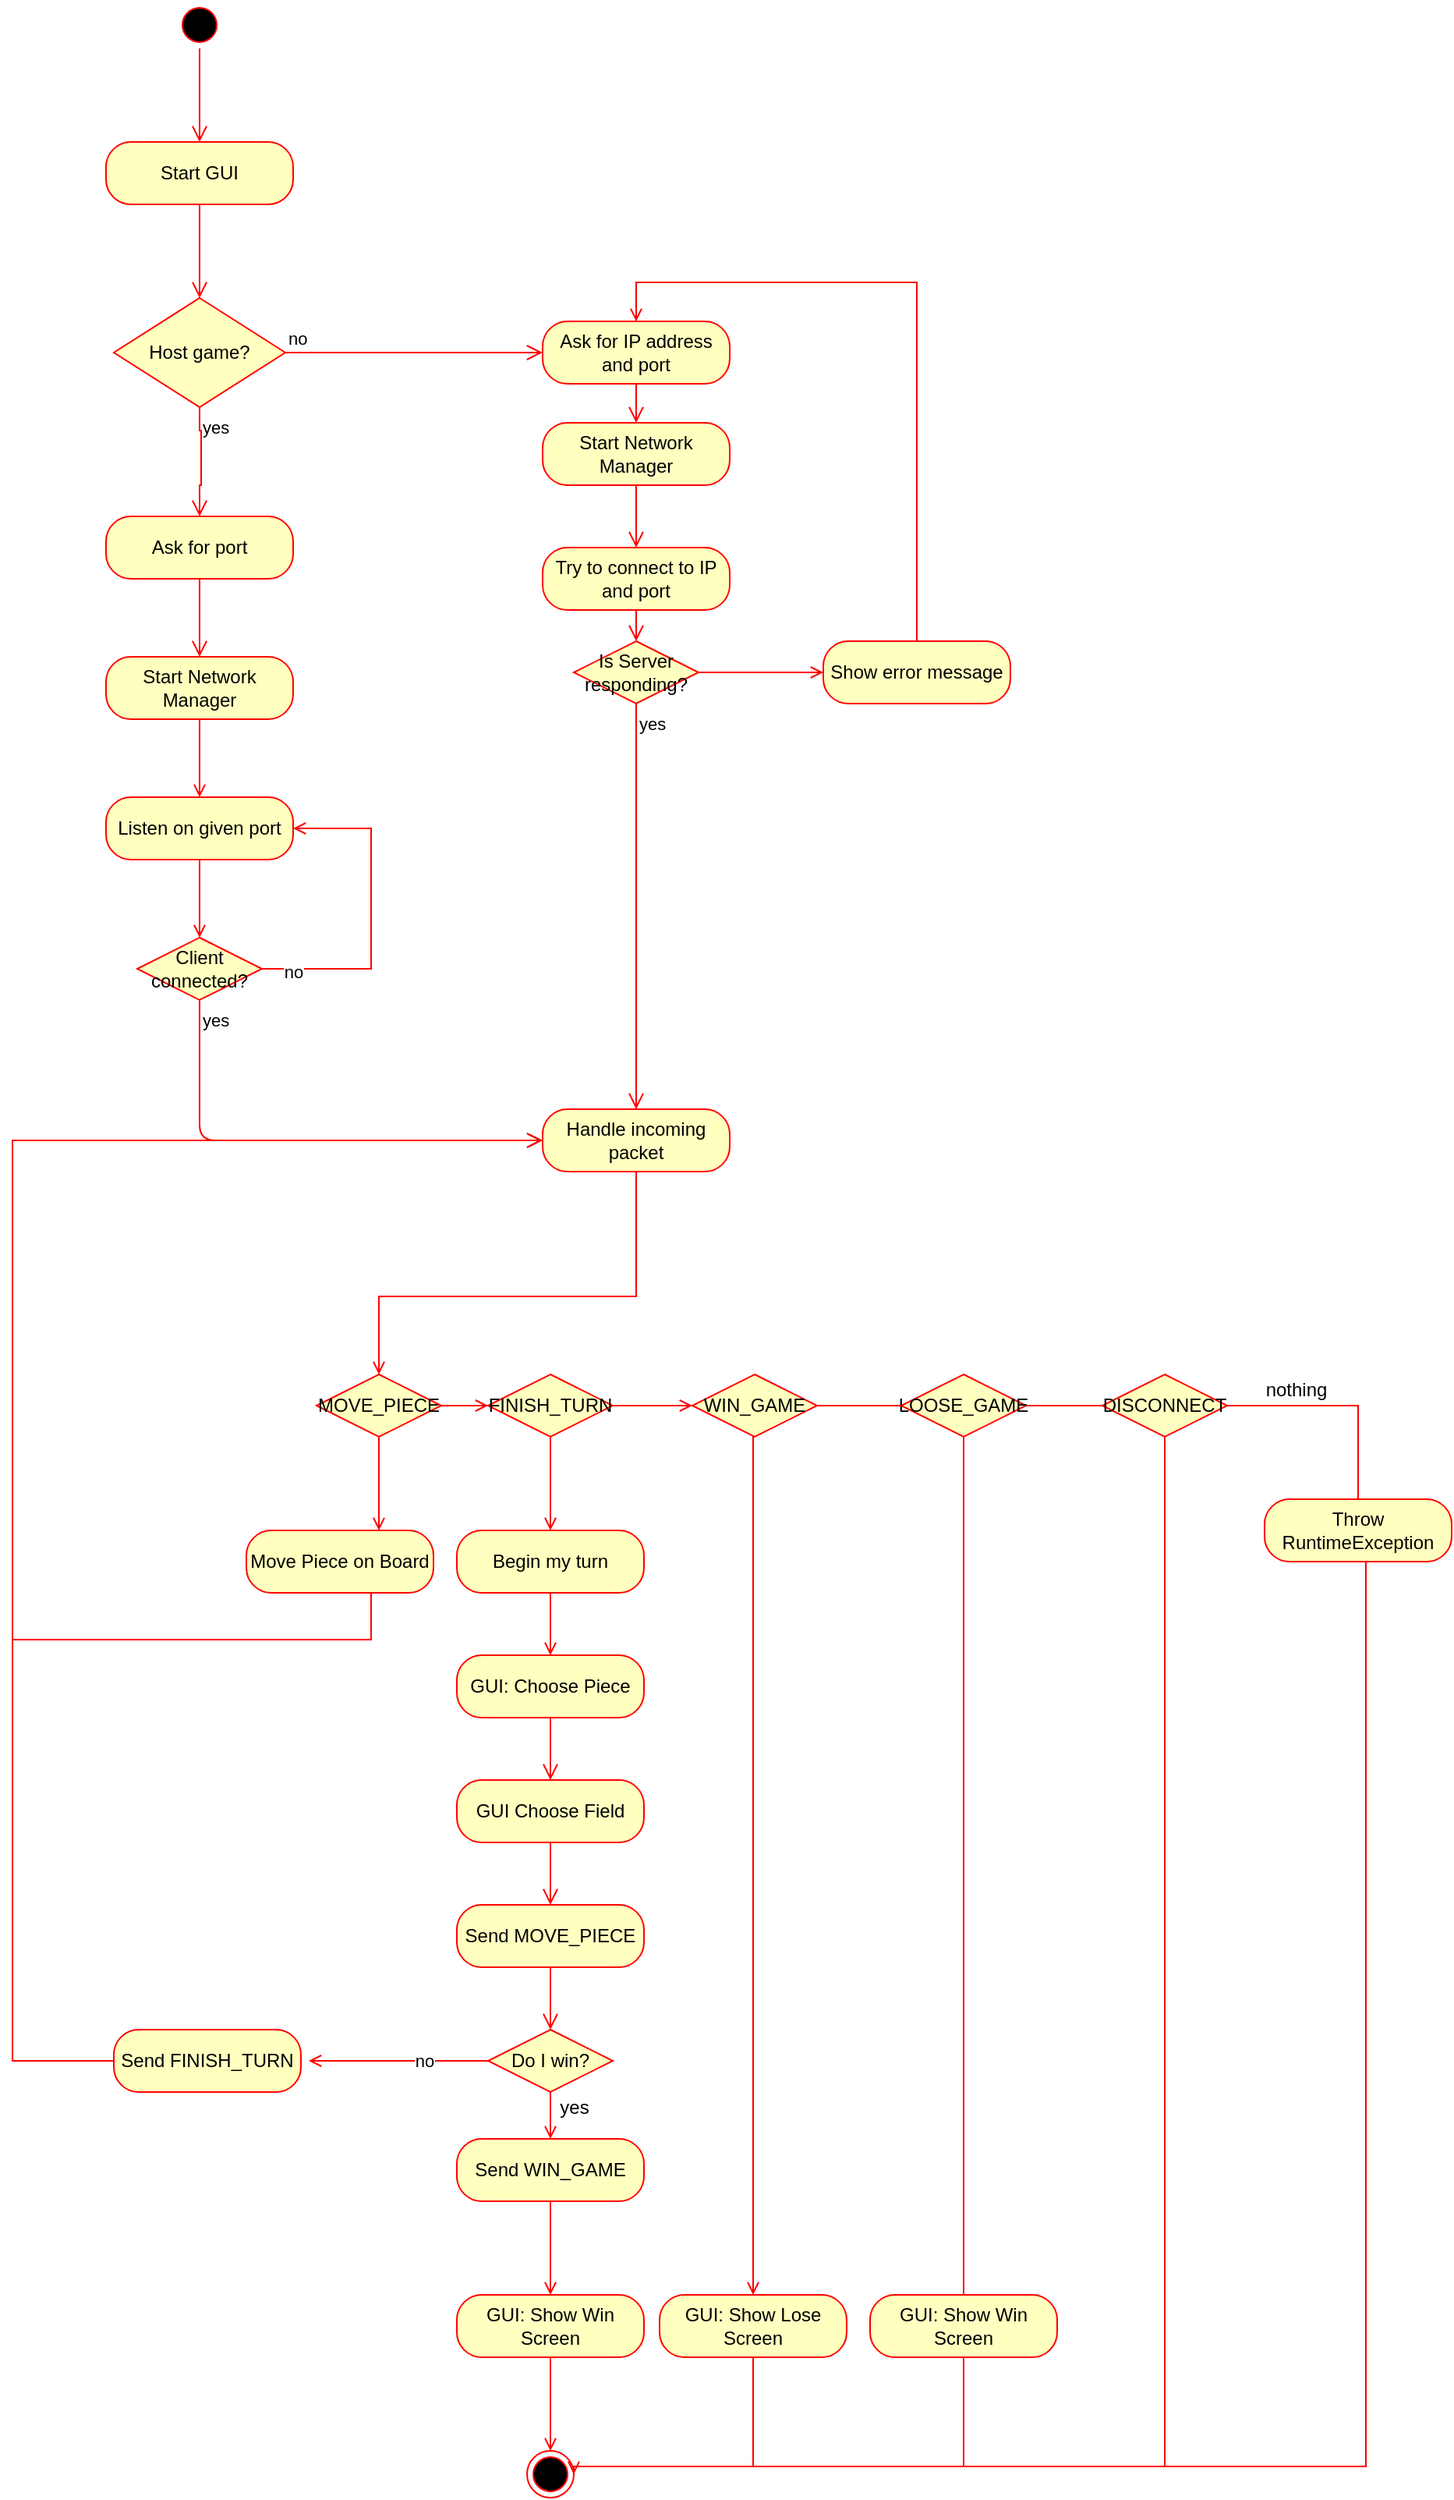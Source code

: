 <mxfile version="15.7.3" type="device"><diagram id="NnzVPqjJ8MZfZgNgAsYG" name="Page-1"><mxGraphModel dx="1422" dy="839" grid="1" gridSize="10" guides="1" tooltips="1" connect="1" arrows="1" fold="1" page="1" pageScale="1" pageWidth="827" pageHeight="1169" math="0" shadow="0"><root><mxCell id="0"/><mxCell id="1" parent="0"/><mxCell id="nHDjjQNSTYkKsxasLzJI-1" value="" style="ellipse;html=1;shape=startState;fillColor=#000000;strokeColor=#ff0000;" parent="1" vertex="1"><mxGeometry x="445" y="300" width="30" height="30" as="geometry"/></mxCell><mxCell id="nHDjjQNSTYkKsxasLzJI-2" value="" style="edgeStyle=orthogonalEdgeStyle;html=1;verticalAlign=bottom;endArrow=open;endSize=8;strokeColor=#ff0000;rounded=0;" parent="1" source="nHDjjQNSTYkKsxasLzJI-1" edge="1"><mxGeometry relative="1" as="geometry"><mxPoint x="460" y="390" as="targetPoint"/></mxGeometry></mxCell><mxCell id="nHDjjQNSTYkKsxasLzJI-3" value="" style="ellipse;html=1;shape=endState;fillColor=#000000;strokeColor=#ff0000;" parent="1" vertex="1"><mxGeometry x="670" y="1870" width="30" height="30" as="geometry"/></mxCell><mxCell id="nHDjjQNSTYkKsxasLzJI-4" value="Start GUI" style="rounded=1;whiteSpace=wrap;html=1;arcSize=40;fontColor=#000000;fillColor=#ffffc0;strokeColor=#ff0000;" parent="1" vertex="1"><mxGeometry x="400" y="390" width="120" height="40" as="geometry"/></mxCell><mxCell id="nHDjjQNSTYkKsxasLzJI-5" value="" style="edgeStyle=orthogonalEdgeStyle;html=1;verticalAlign=bottom;endArrow=open;endSize=8;strokeColor=#ff0000;rounded=0;" parent="1" source="nHDjjQNSTYkKsxasLzJI-4" edge="1"><mxGeometry relative="1" as="geometry"><mxPoint x="460" y="490" as="targetPoint"/></mxGeometry></mxCell><mxCell id="nHDjjQNSTYkKsxasLzJI-6" value="Host game?" style="rhombus;whiteSpace=wrap;html=1;fillColor=#ffffc0;strokeColor=#ff0000;" parent="1" vertex="1"><mxGeometry x="405" y="490" width="110" height="70" as="geometry"/></mxCell><mxCell id="nHDjjQNSTYkKsxasLzJI-7" value="no" style="edgeStyle=orthogonalEdgeStyle;html=1;align=left;verticalAlign=bottom;endArrow=open;endSize=8;strokeColor=#ff0000;rounded=0;entryX=0;entryY=0.5;entryDx=0;entryDy=0;" parent="1" source="nHDjjQNSTYkKsxasLzJI-6" target="nHDjjQNSTYkKsxasLzJI-24" edge="1"><mxGeometry x="-1" relative="1" as="geometry"><mxPoint x="610" y="525" as="targetPoint"/></mxGeometry></mxCell><mxCell id="nHDjjQNSTYkKsxasLzJI-8" value="yes" style="edgeStyle=orthogonalEdgeStyle;html=1;align=left;verticalAlign=top;endArrow=open;endSize=8;strokeColor=#ff0000;rounded=0;entryX=0.5;entryY=0;entryDx=0;entryDy=0;" parent="1" source="nHDjjQNSTYkKsxasLzJI-6" target="nHDjjQNSTYkKsxasLzJI-11" edge="1"><mxGeometry x="-1" relative="1" as="geometry"><mxPoint x="461" y="590" as="targetPoint"/><Array as="points"><mxPoint x="460" y="575"/><mxPoint x="461" y="575"/><mxPoint x="461" y="610"/><mxPoint x="460" y="610"/></Array></mxGeometry></mxCell><mxCell id="nHDjjQNSTYkKsxasLzJI-11" value="Ask for port" style="rounded=1;whiteSpace=wrap;html=1;arcSize=40;fontColor=#000000;fillColor=#ffffc0;strokeColor=#ff0000;" parent="1" vertex="1"><mxGeometry x="400" y="630" width="120" height="40" as="geometry"/></mxCell><mxCell id="nHDjjQNSTYkKsxasLzJI-12" value="" style="edgeStyle=orthogonalEdgeStyle;html=1;verticalAlign=bottom;endArrow=open;endSize=8;strokeColor=#ff0000;exitX=0.5;exitY=1;exitDx=0;exitDy=0;entryX=0.5;entryY=0;entryDx=0;entryDy=0;" parent="1" source="nHDjjQNSTYkKsxasLzJI-11" target="nHDjjQNSTYkKsxasLzJI-13" edge="1"><mxGeometry relative="1" as="geometry"><mxPoint x="460" y="840" as="targetPoint"/><Array as="points"/></mxGeometry></mxCell><mxCell id="nHDjjQNSTYkKsxasLzJI-17" style="edgeStyle=orthogonalEdgeStyle;rounded=0;orthogonalLoop=1;jettySize=auto;html=1;entryX=0.5;entryY=0;entryDx=0;entryDy=0;strokeColor=#FF0000;endArrow=open;endFill=0;" parent="1" source="nHDjjQNSTYkKsxasLzJI-13" target="nHDjjQNSTYkKsxasLzJI-15" edge="1"><mxGeometry relative="1" as="geometry"/></mxCell><mxCell id="nHDjjQNSTYkKsxasLzJI-13" value="Start Network Manager" style="rounded=1;whiteSpace=wrap;html=1;arcSize=40;fontColor=#000000;fillColor=#ffffc0;strokeColor=#ff0000;" parent="1" vertex="1"><mxGeometry x="400" y="720" width="120" height="40" as="geometry"/></mxCell><mxCell id="nHDjjQNSTYkKsxasLzJI-21" style="edgeStyle=orthogonalEdgeStyle;rounded=0;orthogonalLoop=1;jettySize=auto;html=1;entryX=0.5;entryY=0;entryDx=0;entryDy=0;endArrow=open;endFill=0;strokeColor=#FF0000;" parent="1" source="nHDjjQNSTYkKsxasLzJI-15" target="nHDjjQNSTYkKsxasLzJI-18" edge="1"><mxGeometry relative="1" as="geometry"/></mxCell><mxCell id="nHDjjQNSTYkKsxasLzJI-15" value="Listen on given port" style="rounded=1;whiteSpace=wrap;html=1;arcSize=40;fontColor=#000000;fillColor=#ffffc0;strokeColor=#ff0000;" parent="1" vertex="1"><mxGeometry x="400" y="810" width="120" height="40" as="geometry"/></mxCell><mxCell id="nHDjjQNSTYkKsxasLzJI-22" style="edgeStyle=orthogonalEdgeStyle;rounded=0;orthogonalLoop=1;jettySize=auto;html=1;endArrow=open;endFill=0;strokeColor=#FF0000;entryX=1;entryY=0.5;entryDx=0;entryDy=0;exitX=1;exitY=0.5;exitDx=0;exitDy=0;" parent="1" source="nHDjjQNSTYkKsxasLzJI-18" target="nHDjjQNSTYkKsxasLzJI-15" edge="1"><mxGeometry relative="1" as="geometry"><mxPoint x="590" y="830" as="targetPoint"/><Array as="points"><mxPoint x="570" y="920"/><mxPoint x="570" y="830"/></Array></mxGeometry></mxCell><mxCell id="nHDjjQNSTYkKsxasLzJI-23" value="&lt;div&gt;no&lt;/div&gt;" style="edgeLabel;html=1;align=center;verticalAlign=middle;resizable=0;points=[];" parent="nHDjjQNSTYkKsxasLzJI-22" vertex="1" connectable="0"><mxGeometry x="-0.809" y="-2" relative="1" as="geometry"><mxPoint as="offset"/></mxGeometry></mxCell><mxCell id="nHDjjQNSTYkKsxasLzJI-18" value="Client connected?" style="rhombus;whiteSpace=wrap;html=1;fillColor=#ffffc0;strokeColor=#ff0000;" parent="1" vertex="1"><mxGeometry x="420" y="900" width="80" height="40" as="geometry"/></mxCell><mxCell id="nHDjjQNSTYkKsxasLzJI-20" value="yes" style="edgeStyle=orthogonalEdgeStyle;html=1;align=left;verticalAlign=top;endArrow=open;endSize=8;strokeColor=#ff0000;entryX=0;entryY=0.5;entryDx=0;entryDy=0;" parent="1" source="nHDjjQNSTYkKsxasLzJI-18" target="nHDjjQNSTYkKsxasLzJI-37" edge="1"><mxGeometry x="-1" relative="1" as="geometry"><mxPoint x="460" y="1030" as="targetPoint"/><Array as="points"><mxPoint x="460" y="1030"/></Array></mxGeometry></mxCell><mxCell id="nHDjjQNSTYkKsxasLzJI-24" value="Ask for IP address and port" style="rounded=1;whiteSpace=wrap;html=1;arcSize=40;fontColor=#000000;fillColor=#ffffc0;strokeColor=#ff0000;" parent="1" vertex="1"><mxGeometry x="680" y="505" width="120" height="40" as="geometry"/></mxCell><mxCell id="nHDjjQNSTYkKsxasLzJI-25" value="" style="edgeStyle=orthogonalEdgeStyle;html=1;verticalAlign=bottom;endArrow=open;endSize=8;strokeColor=#ff0000;" parent="1" source="nHDjjQNSTYkKsxasLzJI-24" target="nHDjjQNSTYkKsxasLzJI-26" edge="1"><mxGeometry relative="1" as="geometry"><mxPoint x="740" y="590" as="targetPoint"/></mxGeometry></mxCell><mxCell id="nHDjjQNSTYkKsxasLzJI-26" value="Start Network Manager" style="rounded=1;whiteSpace=wrap;html=1;arcSize=40;fontColor=#000000;fillColor=#ffffc0;strokeColor=#ff0000;" parent="1" vertex="1"><mxGeometry x="680" y="570" width="120" height="40" as="geometry"/></mxCell><mxCell id="nHDjjQNSTYkKsxasLzJI-27" value="" style="edgeStyle=orthogonalEdgeStyle;html=1;verticalAlign=bottom;endArrow=open;endSize=8;strokeColor=#ff0000;" parent="1" source="nHDjjQNSTYkKsxasLzJI-26" target="nHDjjQNSTYkKsxasLzJI-28" edge="1"><mxGeometry relative="1" as="geometry"><mxPoint x="740" y="670" as="targetPoint"/></mxGeometry></mxCell><mxCell id="nHDjjQNSTYkKsxasLzJI-28" value="Try to connect to IP and port" style="rounded=1;whiteSpace=wrap;html=1;arcSize=40;fontColor=#000000;fillColor=#ffffc0;strokeColor=#ff0000;" parent="1" vertex="1"><mxGeometry x="680" y="650" width="120" height="40" as="geometry"/></mxCell><mxCell id="nHDjjQNSTYkKsxasLzJI-29" value="" style="edgeStyle=orthogonalEdgeStyle;html=1;verticalAlign=bottom;endArrow=open;endSize=8;strokeColor=#ff0000;" parent="1" source="nHDjjQNSTYkKsxasLzJI-28" target="nHDjjQNSTYkKsxasLzJI-30" edge="1"><mxGeometry relative="1" as="geometry"><mxPoint x="740" y="730" as="targetPoint"/></mxGeometry></mxCell><mxCell id="nHDjjQNSTYkKsxasLzJI-35" style="edgeStyle=orthogonalEdgeStyle;rounded=0;orthogonalLoop=1;jettySize=auto;html=1;entryX=0;entryY=0.5;entryDx=0;entryDy=0;endArrow=open;endFill=0;strokeColor=#FF0000;" parent="1" source="nHDjjQNSTYkKsxasLzJI-30" target="nHDjjQNSTYkKsxasLzJI-33" edge="1"><mxGeometry relative="1" as="geometry"/></mxCell><mxCell id="nHDjjQNSTYkKsxasLzJI-30" value="Is Server responding?" style="rhombus;whiteSpace=wrap;html=1;fillColor=#ffffc0;strokeColor=#ff0000;" parent="1" vertex="1"><mxGeometry x="700" y="710" width="80" height="40" as="geometry"/></mxCell><mxCell id="nHDjjQNSTYkKsxasLzJI-32" value="yes" style="edgeStyle=orthogonalEdgeStyle;html=1;align=left;verticalAlign=top;endArrow=open;endSize=8;strokeColor=#ff0000;entryX=0.5;entryY=0;entryDx=0;entryDy=0;" parent="1" source="nHDjjQNSTYkKsxasLzJI-30" target="nHDjjQNSTYkKsxasLzJI-37" edge="1"><mxGeometry x="-1" relative="1" as="geometry"><mxPoint x="740" y="980" as="targetPoint"/></mxGeometry></mxCell><mxCell id="nHDjjQNSTYkKsxasLzJI-36" style="edgeStyle=orthogonalEdgeStyle;rounded=0;orthogonalLoop=1;jettySize=auto;html=1;endArrow=open;endFill=0;strokeColor=#FF0000;entryX=0.5;entryY=0;entryDx=0;entryDy=0;" parent="1" source="nHDjjQNSTYkKsxasLzJI-33" target="nHDjjQNSTYkKsxasLzJI-24" edge="1"><mxGeometry relative="1" as="geometry"><mxPoint x="740" y="450" as="targetPoint"/><Array as="points"><mxPoint x="920" y="480"/><mxPoint x="740" y="480"/></Array></mxGeometry></mxCell><mxCell id="nHDjjQNSTYkKsxasLzJI-33" value="Show error message" style="rounded=1;whiteSpace=wrap;html=1;arcSize=40;fontColor=#000000;fillColor=#ffffc0;strokeColor=#ff0000;" parent="1" vertex="1"><mxGeometry x="860" y="710" width="120" height="40" as="geometry"/></mxCell><mxCell id="nHDjjQNSTYkKsxasLzJI-66" style="edgeStyle=orthogonalEdgeStyle;rounded=0;orthogonalLoop=1;jettySize=auto;html=1;endArrow=open;endFill=0;strokeColor=#FF0000;entryX=0.5;entryY=0;entryDx=0;entryDy=0;" parent="1" source="nHDjjQNSTYkKsxasLzJI-37" target="nHDjjQNSTYkKsxasLzJI-45" edge="1"><mxGeometry relative="1" as="geometry"><mxPoint x="740" y="1130" as="targetPoint"/><Array as="points"><mxPoint x="740" y="1130"/><mxPoint x="575" y="1130"/></Array></mxGeometry></mxCell><mxCell id="nHDjjQNSTYkKsxasLzJI-37" value="Handle incoming packet" style="rounded=1;whiteSpace=wrap;html=1;arcSize=40;fontColor=#000000;fillColor=#ffffc0;strokeColor=#ff0000;" parent="1" vertex="1"><mxGeometry x="680" y="1010" width="120" height="40" as="geometry"/></mxCell><mxCell id="nHDjjQNSTYkKsxasLzJI-57" value="" style="edgeStyle=orthogonalEdgeStyle;rounded=0;orthogonalLoop=1;jettySize=auto;html=1;endArrow=open;endFill=0;strokeColor=#FF0000;" parent="1" source="nHDjjQNSTYkKsxasLzJI-45" target="nHDjjQNSTYkKsxasLzJI-48" edge="1"><mxGeometry relative="1" as="geometry"/></mxCell><mxCell id="nHDjjQNSTYkKsxasLzJI-86" style="edgeStyle=orthogonalEdgeStyle;rounded=0;orthogonalLoop=1;jettySize=auto;html=1;entryX=0.75;entryY=0;entryDx=0;entryDy=0;endArrow=open;endFill=0;strokeColor=#FF0000;" parent="1" edge="1"><mxGeometry relative="1" as="geometry"><mxPoint x="575" y="1217.5" as="sourcePoint"/><mxPoint x="575" y="1280" as="targetPoint"/><Array as="points"><mxPoint x="575" y="1230"/><mxPoint x="575" y="1230"/></Array></mxGeometry></mxCell><mxCell id="nHDjjQNSTYkKsxasLzJI-45" value="MOVE_PIECE" style="rhombus;whiteSpace=wrap;html=1;fillColor=#ffffc0;strokeColor=#ff0000;" parent="1" vertex="1"><mxGeometry x="535" y="1180" width="80" height="40" as="geometry"/></mxCell><mxCell id="nHDjjQNSTYkKsxasLzJI-59" value="" style="edgeStyle=orthogonalEdgeStyle;rounded=0;orthogonalLoop=1;jettySize=auto;html=1;endArrow=open;endFill=0;strokeColor=#FF0000;" parent="1" source="nHDjjQNSTYkKsxasLzJI-48" target="nHDjjQNSTYkKsxasLzJI-50" edge="1"><mxGeometry relative="1" as="geometry"/></mxCell><mxCell id="nHDjjQNSTYkKsxasLzJI-75" style="edgeStyle=orthogonalEdgeStyle;rounded=0;orthogonalLoop=1;jettySize=auto;html=1;entryX=0.5;entryY=0;entryDx=0;entryDy=0;endArrow=open;endFill=0;strokeColor=#FF0000;" parent="1" source="nHDjjQNSTYkKsxasLzJI-48" target="nHDjjQNSTYkKsxasLzJI-73" edge="1"><mxGeometry relative="1" as="geometry"/></mxCell><mxCell id="nHDjjQNSTYkKsxasLzJI-48" value="FINISH_TURN" style="rhombus;whiteSpace=wrap;html=1;fillColor=#ffffc0;strokeColor=#ff0000;" parent="1" vertex="1"><mxGeometry x="645" y="1180" width="80" height="40" as="geometry"/></mxCell><mxCell id="nHDjjQNSTYkKsxasLzJI-110" style="edgeStyle=orthogonalEdgeStyle;rounded=0;orthogonalLoop=1;jettySize=auto;html=1;endArrow=open;endFill=0;strokeColor=#FF0000;exitX=0.5;exitY=1;exitDx=0;exitDy=0;" parent="1" source="nHDjjQNSTYkKsxasLzJI-50" edge="1"><mxGeometry relative="1" as="geometry"><mxPoint x="830" y="1260" as="sourcePoint"/><mxPoint x="815" y="1770" as="targetPoint"/><Array as="points"><mxPoint x="815" y="1220"/></Array></mxGeometry></mxCell><mxCell id="nHDjjQNSTYkKsxasLzJI-113" value="" style="edgeStyle=orthogonalEdgeStyle;rounded=0;orthogonalLoop=1;jettySize=auto;html=1;endArrow=none;endFill=0;strokeColor=#FF0000;startArrow=none;" parent="1" source="WFvCuB2MF2_bwUPfb8UD-2" target="nHDjjQNSTYkKsxasLzJI-51" edge="1"><mxGeometry relative="1" as="geometry"/></mxCell><mxCell id="nHDjjQNSTYkKsxasLzJI-50" value="WIN_GAME" style="rhombus;whiteSpace=wrap;html=1;fillColor=#ffffc0;strokeColor=#ff0000;" parent="1" vertex="1"><mxGeometry x="776" y="1180" width="80" height="40" as="geometry"/></mxCell><mxCell id="nHDjjQNSTYkKsxasLzJI-114" style="edgeStyle=orthogonalEdgeStyle;rounded=0;orthogonalLoop=1;jettySize=auto;html=1;endArrow=none;endFill=0;strokeColor=#FF0000;" parent="1" source="nHDjjQNSTYkKsxasLzJI-51" edge="1"><mxGeometry relative="1" as="geometry"><mxPoint x="1079" y="1880" as="targetPoint"/></mxGeometry></mxCell><mxCell id="nHDjjQNSTYkKsxasLzJI-116" style="edgeStyle=orthogonalEdgeStyle;rounded=0;orthogonalLoop=1;jettySize=auto;html=1;endArrow=none;endFill=0;strokeColor=#FF0000;entryX=0.5;entryY=0;entryDx=0;entryDy=0;" parent="1" source="nHDjjQNSTYkKsxasLzJI-51" target="nHDjjQNSTYkKsxasLzJI-117" edge="1"><mxGeometry relative="1" as="geometry"><mxPoint x="1183" y="1200" as="targetPoint"/></mxGeometry></mxCell><mxCell id="nHDjjQNSTYkKsxasLzJI-51" value="DISCONNECT" style="rhombus;whiteSpace=wrap;html=1;fillColor=#ffffc0;strokeColor=#ff0000;" parent="1" vertex="1"><mxGeometry x="1039" y="1180" width="80" height="40" as="geometry"/></mxCell><mxCell id="nHDjjQNSTYkKsxasLzJI-76" style="edgeStyle=orthogonalEdgeStyle;rounded=0;orthogonalLoop=1;jettySize=auto;html=1;endArrow=none;endFill=0;strokeColor=#FF0000;" parent="1" source="nHDjjQNSTYkKsxasLzJI-70" edge="1"><mxGeometry relative="1" as="geometry"><mxPoint x="340" y="1350" as="targetPoint"/><Array as="points"><mxPoint x="570" y="1350"/></Array></mxGeometry></mxCell><mxCell id="nHDjjQNSTYkKsxasLzJI-70" value="Move Piece on Board" style="rounded=1;whiteSpace=wrap;html=1;arcSize=40;fontColor=#000000;fillColor=#ffffc0;strokeColor=#ff0000;" parent="1" vertex="1"><mxGeometry x="490" y="1280" width="120" height="40" as="geometry"/></mxCell><mxCell id="nHDjjQNSTYkKsxasLzJI-85" value="" style="edgeStyle=orthogonalEdgeStyle;rounded=0;orthogonalLoop=1;jettySize=auto;html=1;endArrow=open;endFill=0;strokeColor=#FF0000;" parent="1" source="nHDjjQNSTYkKsxasLzJI-73" target="nHDjjQNSTYkKsxasLzJI-77" edge="1"><mxGeometry relative="1" as="geometry"/></mxCell><mxCell id="nHDjjQNSTYkKsxasLzJI-73" value="Begin my turn" style="rounded=1;whiteSpace=wrap;html=1;arcSize=40;fontColor=#000000;fillColor=#ffffc0;strokeColor=#ff0000;" parent="1" vertex="1"><mxGeometry x="625" y="1280" width="120" height="40" as="geometry"/></mxCell><mxCell id="nHDjjQNSTYkKsxasLzJI-77" value="GUI: Choose Piece" style="rounded=1;whiteSpace=wrap;html=1;arcSize=40;fontColor=#000000;fillColor=#ffffc0;strokeColor=#ff0000;" parent="1" vertex="1"><mxGeometry x="625" y="1360" width="120" height="40" as="geometry"/></mxCell><mxCell id="nHDjjQNSTYkKsxasLzJI-78" value="" style="edgeStyle=orthogonalEdgeStyle;html=1;verticalAlign=bottom;endArrow=open;endSize=8;strokeColor=#ff0000;" parent="1" source="nHDjjQNSTYkKsxasLzJI-77" target="nHDjjQNSTYkKsxasLzJI-79" edge="1"><mxGeometry relative="1" as="geometry"><mxPoint x="685" y="1460" as="targetPoint"/></mxGeometry></mxCell><mxCell id="nHDjjQNSTYkKsxasLzJI-79" value="GUI Choose Field" style="rounded=1;whiteSpace=wrap;html=1;arcSize=40;fontColor=#000000;fillColor=#ffffc0;strokeColor=#ff0000;" parent="1" vertex="1"><mxGeometry x="625" y="1440" width="120" height="40" as="geometry"/></mxCell><mxCell id="nHDjjQNSTYkKsxasLzJI-80" value="" style="edgeStyle=orthogonalEdgeStyle;html=1;verticalAlign=bottom;endArrow=open;endSize=8;strokeColor=#ff0000;" parent="1" source="nHDjjQNSTYkKsxasLzJI-79" target="nHDjjQNSTYkKsxasLzJI-81" edge="1"><mxGeometry relative="1" as="geometry"><mxPoint x="685" y="1540" as="targetPoint"/></mxGeometry></mxCell><mxCell id="nHDjjQNSTYkKsxasLzJI-81" value="Send MOVE_PIECE" style="rounded=1;whiteSpace=wrap;html=1;arcSize=40;fontColor=#000000;fillColor=#ffffc0;strokeColor=#ff0000;" parent="1" vertex="1"><mxGeometry x="625" y="1520" width="120" height="40" as="geometry"/></mxCell><mxCell id="nHDjjQNSTYkKsxasLzJI-82" value="" style="edgeStyle=orthogonalEdgeStyle;html=1;verticalAlign=bottom;endArrow=open;endSize=8;strokeColor=#ff0000;" parent="1" source="nHDjjQNSTYkKsxasLzJI-81" edge="1"><mxGeometry relative="1" as="geometry"><mxPoint x="685" y="1600" as="targetPoint"/></mxGeometry></mxCell><mxCell id="nHDjjQNSTYkKsxasLzJI-92" style="edgeStyle=orthogonalEdgeStyle;rounded=0;orthogonalLoop=1;jettySize=auto;html=1;entryX=0.5;entryY=0;entryDx=0;entryDy=0;endArrow=open;endFill=0;strokeColor=#FF0000;" parent="1" source="nHDjjQNSTYkKsxasLzJI-87" target="nHDjjQNSTYkKsxasLzJI-90" edge="1"><mxGeometry relative="1" as="geometry"><Array as="points"><mxPoint x="685" y="1650"/><mxPoint x="685" y="1650"/></Array></mxGeometry></mxCell><mxCell id="nHDjjQNSTYkKsxasLzJI-99" style="edgeStyle=orthogonalEdgeStyle;rounded=0;orthogonalLoop=1;jettySize=auto;html=1;endArrow=open;endFill=0;strokeColor=#FF0000;" parent="1" source="nHDjjQNSTYkKsxasLzJI-87" edge="1"><mxGeometry relative="1" as="geometry"><mxPoint x="530" y="1620" as="targetPoint"/></mxGeometry></mxCell><mxCell id="nHDjjQNSTYkKsxasLzJI-104" value="no" style="edgeLabel;html=1;align=center;verticalAlign=middle;resizable=0;points=[];" parent="nHDjjQNSTYkKsxasLzJI-99" vertex="1" connectable="0"><mxGeometry x="-0.287" relative="1" as="geometry"><mxPoint as="offset"/></mxGeometry></mxCell><mxCell id="nHDjjQNSTYkKsxasLzJI-87" value="Do I win?" style="rhombus;whiteSpace=wrap;html=1;fillColor=#ffffc0;strokeColor=#ff0000;" parent="1" vertex="1"><mxGeometry x="645" y="1600" width="80" height="40" as="geometry"/></mxCell><mxCell id="nHDjjQNSTYkKsxasLzJI-95" style="edgeStyle=orthogonalEdgeStyle;rounded=0;orthogonalLoop=1;jettySize=auto;html=1;entryX=0.5;entryY=0;entryDx=0;entryDy=0;endArrow=open;endFill=0;strokeColor=#FF0000;" parent="1" source="nHDjjQNSTYkKsxasLzJI-90" target="nHDjjQNSTYkKsxasLzJI-93" edge="1"><mxGeometry relative="1" as="geometry"/></mxCell><mxCell id="nHDjjQNSTYkKsxasLzJI-90" value="Send WIN_GAME" style="rounded=1;whiteSpace=wrap;html=1;arcSize=40;fontColor=#000000;fillColor=#ffffc0;strokeColor=#ff0000;" parent="1" vertex="1"><mxGeometry x="625" y="1670" width="120" height="40" as="geometry"/></mxCell><mxCell id="nHDjjQNSTYkKsxasLzJI-96" style="edgeStyle=orthogonalEdgeStyle;rounded=0;orthogonalLoop=1;jettySize=auto;html=1;entryX=0.5;entryY=0;entryDx=0;entryDy=0;endArrow=open;endFill=0;strokeColor=#FF0000;" parent="1" source="nHDjjQNSTYkKsxasLzJI-93" target="nHDjjQNSTYkKsxasLzJI-3" edge="1"><mxGeometry relative="1" as="geometry"/></mxCell><mxCell id="nHDjjQNSTYkKsxasLzJI-93" value="GUI: Show Win Screen" style="rounded=1;whiteSpace=wrap;html=1;arcSize=40;fontColor=#000000;fillColor=#ffffc0;strokeColor=#ff0000;" parent="1" vertex="1"><mxGeometry x="625" y="1770" width="120" height="40" as="geometry"/></mxCell><mxCell id="nHDjjQNSTYkKsxasLzJI-101" value="yes" style="text;html=1;align=center;verticalAlign=middle;resizable=0;points=[];autosize=1;strokeColor=none;" parent="1" vertex="1"><mxGeometry x="685" y="1640" width="30" height="20" as="geometry"/></mxCell><mxCell id="nHDjjQNSTYkKsxasLzJI-107" style="edgeStyle=orthogonalEdgeStyle;rounded=0;orthogonalLoop=1;jettySize=auto;html=1;endArrow=open;endFill=0;strokeColor=#FF0000;entryX=0;entryY=0.5;entryDx=0;entryDy=0;" parent="1" source="nHDjjQNSTYkKsxasLzJI-105" target="nHDjjQNSTYkKsxasLzJI-37" edge="1"><mxGeometry relative="1" as="geometry"><mxPoint x="620" y="1020" as="targetPoint"/><Array as="points"><mxPoint x="340" y="1620"/><mxPoint x="340" y="1030"/></Array></mxGeometry></mxCell><mxCell id="nHDjjQNSTYkKsxasLzJI-105" value="Send FINISH_TURN" style="rounded=1;whiteSpace=wrap;html=1;arcSize=40;fontColor=#000000;fillColor=#ffffc0;strokeColor=#ff0000;" parent="1" vertex="1"><mxGeometry x="405" y="1600" width="120" height="40" as="geometry"/></mxCell><mxCell id="nHDjjQNSTYkKsxasLzJI-111" style="edgeStyle=orthogonalEdgeStyle;rounded=0;orthogonalLoop=1;jettySize=auto;html=1;endArrow=none;endFill=0;strokeColor=#FF0000;" parent="1" source="nHDjjQNSTYkKsxasLzJI-108" edge="1"><mxGeometry relative="1" as="geometry"><mxPoint x="815" y="1880" as="targetPoint"/></mxGeometry></mxCell><mxCell id="nHDjjQNSTYkKsxasLzJI-108" value="GUI: Show Lose Screen" style="rounded=1;whiteSpace=wrap;html=1;arcSize=40;fontColor=#000000;fillColor=#ffffc0;strokeColor=#ff0000;" parent="1" vertex="1"><mxGeometry x="755" y="1770" width="120" height="40" as="geometry"/></mxCell><mxCell id="nHDjjQNSTYkKsxasLzJI-120" style="edgeStyle=orthogonalEdgeStyle;rounded=0;orthogonalLoop=1;jettySize=auto;html=1;endArrow=none;endFill=0;strokeColor=#FF0000;" parent="1" edge="1"><mxGeometry relative="1" as="geometry"><mxPoint x="810" y="1880" as="targetPoint"/><mxPoint x="1200" y="1300" as="sourcePoint"/><Array as="points"><mxPoint x="1208" y="1300"/><mxPoint x="1208" y="1880"/></Array></mxGeometry></mxCell><mxCell id="nHDjjQNSTYkKsxasLzJI-117" value="Throw RuntimeException" style="rounded=1;whiteSpace=wrap;html=1;arcSize=40;fontColor=#000000;fillColor=#ffffc0;strokeColor=#ff0000;" parent="1" vertex="1"><mxGeometry x="1143" y="1260" width="120" height="40" as="geometry"/></mxCell><mxCell id="nHDjjQNSTYkKsxasLzJI-119" value="nothing" style="text;html=1;align=center;verticalAlign=middle;resizable=0;points=[];autosize=1;strokeColor=none;" parent="1" vertex="1"><mxGeometry x="1133" y="1180" width="60" height="20" as="geometry"/></mxCell><mxCell id="WFvCuB2MF2_bwUPfb8UD-5" style="edgeStyle=orthogonalEdgeStyle;rounded=0;orthogonalLoop=1;jettySize=auto;html=1;entryX=0.5;entryY=0;entryDx=0;entryDy=0;endArrow=none;endFill=0;strokeColor=#FF0000;" edge="1" parent="1" source="WFvCuB2MF2_bwUPfb8UD-2" target="WFvCuB2MF2_bwUPfb8UD-4"><mxGeometry relative="1" as="geometry"/></mxCell><mxCell id="WFvCuB2MF2_bwUPfb8UD-2" value="LOOSE_GAME" style="rhombus;whiteSpace=wrap;html=1;fillColor=#ffffc0;strokeColor=#ff0000;" vertex="1" parent="1"><mxGeometry x="910" y="1180" width="80" height="40" as="geometry"/></mxCell><mxCell id="WFvCuB2MF2_bwUPfb8UD-3" value="" style="edgeStyle=orthogonalEdgeStyle;rounded=0;orthogonalLoop=1;jettySize=auto;html=1;endArrow=none;endFill=0;strokeColor=#FF0000;" edge="1" parent="1" source="nHDjjQNSTYkKsxasLzJI-50" target="WFvCuB2MF2_bwUPfb8UD-2"><mxGeometry relative="1" as="geometry"><mxPoint x="856" y="1200" as="sourcePoint"/><mxPoint x="1039" y="1200" as="targetPoint"/></mxGeometry></mxCell><mxCell id="WFvCuB2MF2_bwUPfb8UD-8" style="edgeStyle=orthogonalEdgeStyle;rounded=0;orthogonalLoop=1;jettySize=auto;html=1;endArrow=open;endFill=0;entryX=1;entryY=0.5;entryDx=0;entryDy=0;strokeColor=#FF0000;" edge="1" parent="1" source="WFvCuB2MF2_bwUPfb8UD-4" target="nHDjjQNSTYkKsxasLzJI-3"><mxGeometry relative="1" as="geometry"><mxPoint x="950" y="1880" as="targetPoint"/><Array as="points"><mxPoint x="950" y="1880"/></Array></mxGeometry></mxCell><mxCell id="WFvCuB2MF2_bwUPfb8UD-4" value="GUI: Show Win Screen" style="rounded=1;whiteSpace=wrap;html=1;arcSize=40;fontColor=#000000;fillColor=#ffffc0;strokeColor=#ff0000;" vertex="1" parent="1"><mxGeometry x="890" y="1770" width="120" height="40" as="geometry"/></mxCell></root></mxGraphModel></diagram></mxfile>